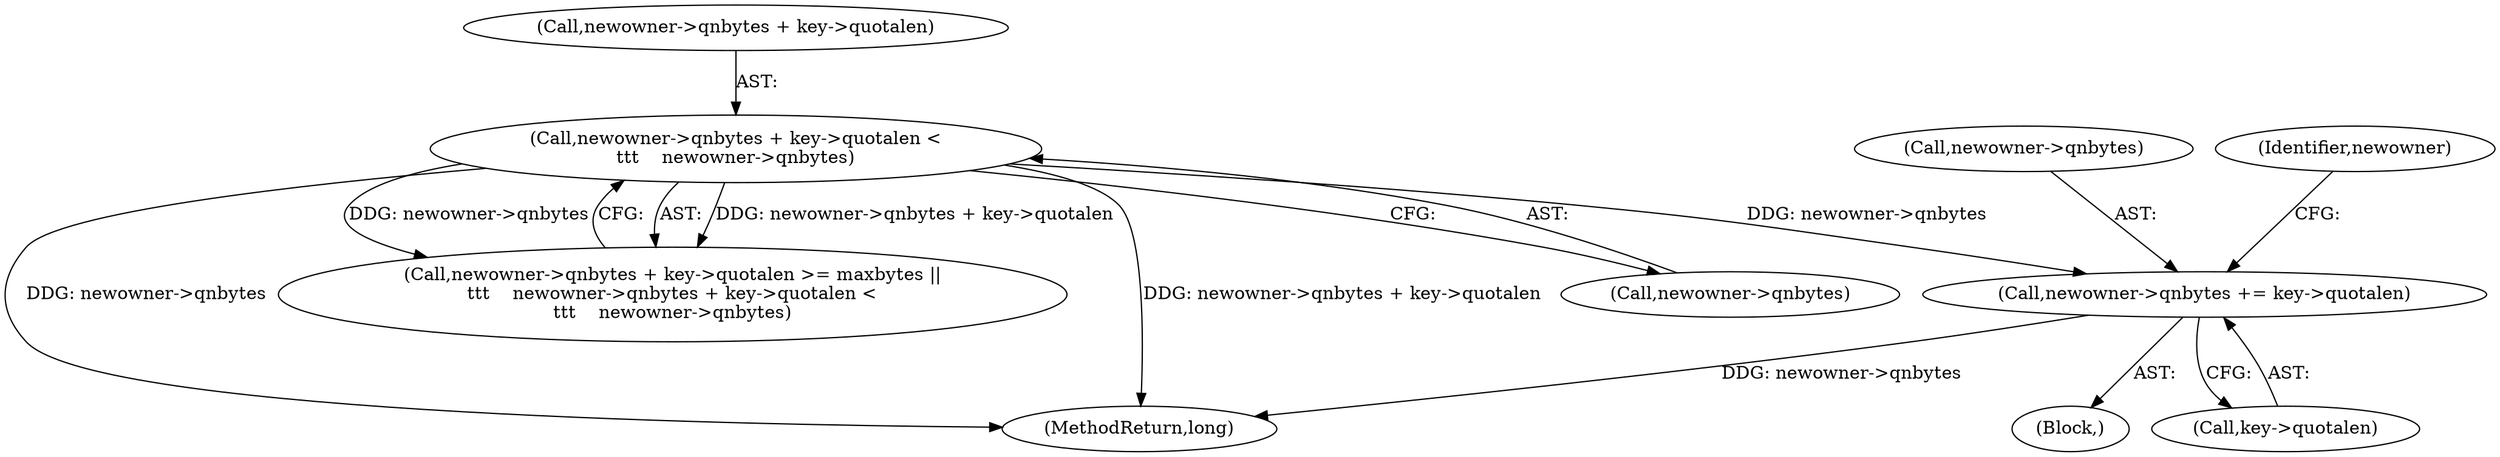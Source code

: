 digraph "0_linux_363b02dab09b3226f3bd1420dad9c72b79a42a76_8@pointer" {
"1000339" [label="(Call,newowner->qnbytes += key->quotalen)"];
"1000323" [label="(Call,newowner->qnbytes + key->quotalen <\n\t\t\t    newowner->qnbytes)"];
"1000343" [label="(Call,key->quotalen)"];
"1000280" [label="(Block,)"];
"1000313" [label="(Call,newowner->qnbytes + key->quotalen >= maxbytes ||\n\t\t\t    newowner->qnbytes + key->quotalen <\n\t\t\t    newowner->qnbytes)"];
"1000324" [label="(Call,newowner->qnbytes + key->quotalen)"];
"1000471" [label="(MethodReturn,long)"];
"1000340" [label="(Call,newowner->qnbytes)"];
"1000323" [label="(Call,newowner->qnbytes + key->quotalen <\n\t\t\t    newowner->qnbytes)"];
"1000339" [label="(Call,newowner->qnbytes += key->quotalen)"];
"1000331" [label="(Call,newowner->qnbytes)"];
"1000349" [label="(Identifier,newowner)"];
"1000339" -> "1000280"  [label="AST: "];
"1000339" -> "1000343"  [label="CFG: "];
"1000340" -> "1000339"  [label="AST: "];
"1000343" -> "1000339"  [label="AST: "];
"1000349" -> "1000339"  [label="CFG: "];
"1000339" -> "1000471"  [label="DDG: newowner->qnbytes"];
"1000323" -> "1000339"  [label="DDG: newowner->qnbytes"];
"1000323" -> "1000313"  [label="AST: "];
"1000323" -> "1000331"  [label="CFG: "];
"1000324" -> "1000323"  [label="AST: "];
"1000331" -> "1000323"  [label="AST: "];
"1000313" -> "1000323"  [label="CFG: "];
"1000323" -> "1000471"  [label="DDG: newowner->qnbytes"];
"1000323" -> "1000471"  [label="DDG: newowner->qnbytes + key->quotalen"];
"1000323" -> "1000313"  [label="DDG: newowner->qnbytes + key->quotalen"];
"1000323" -> "1000313"  [label="DDG: newowner->qnbytes"];
}
